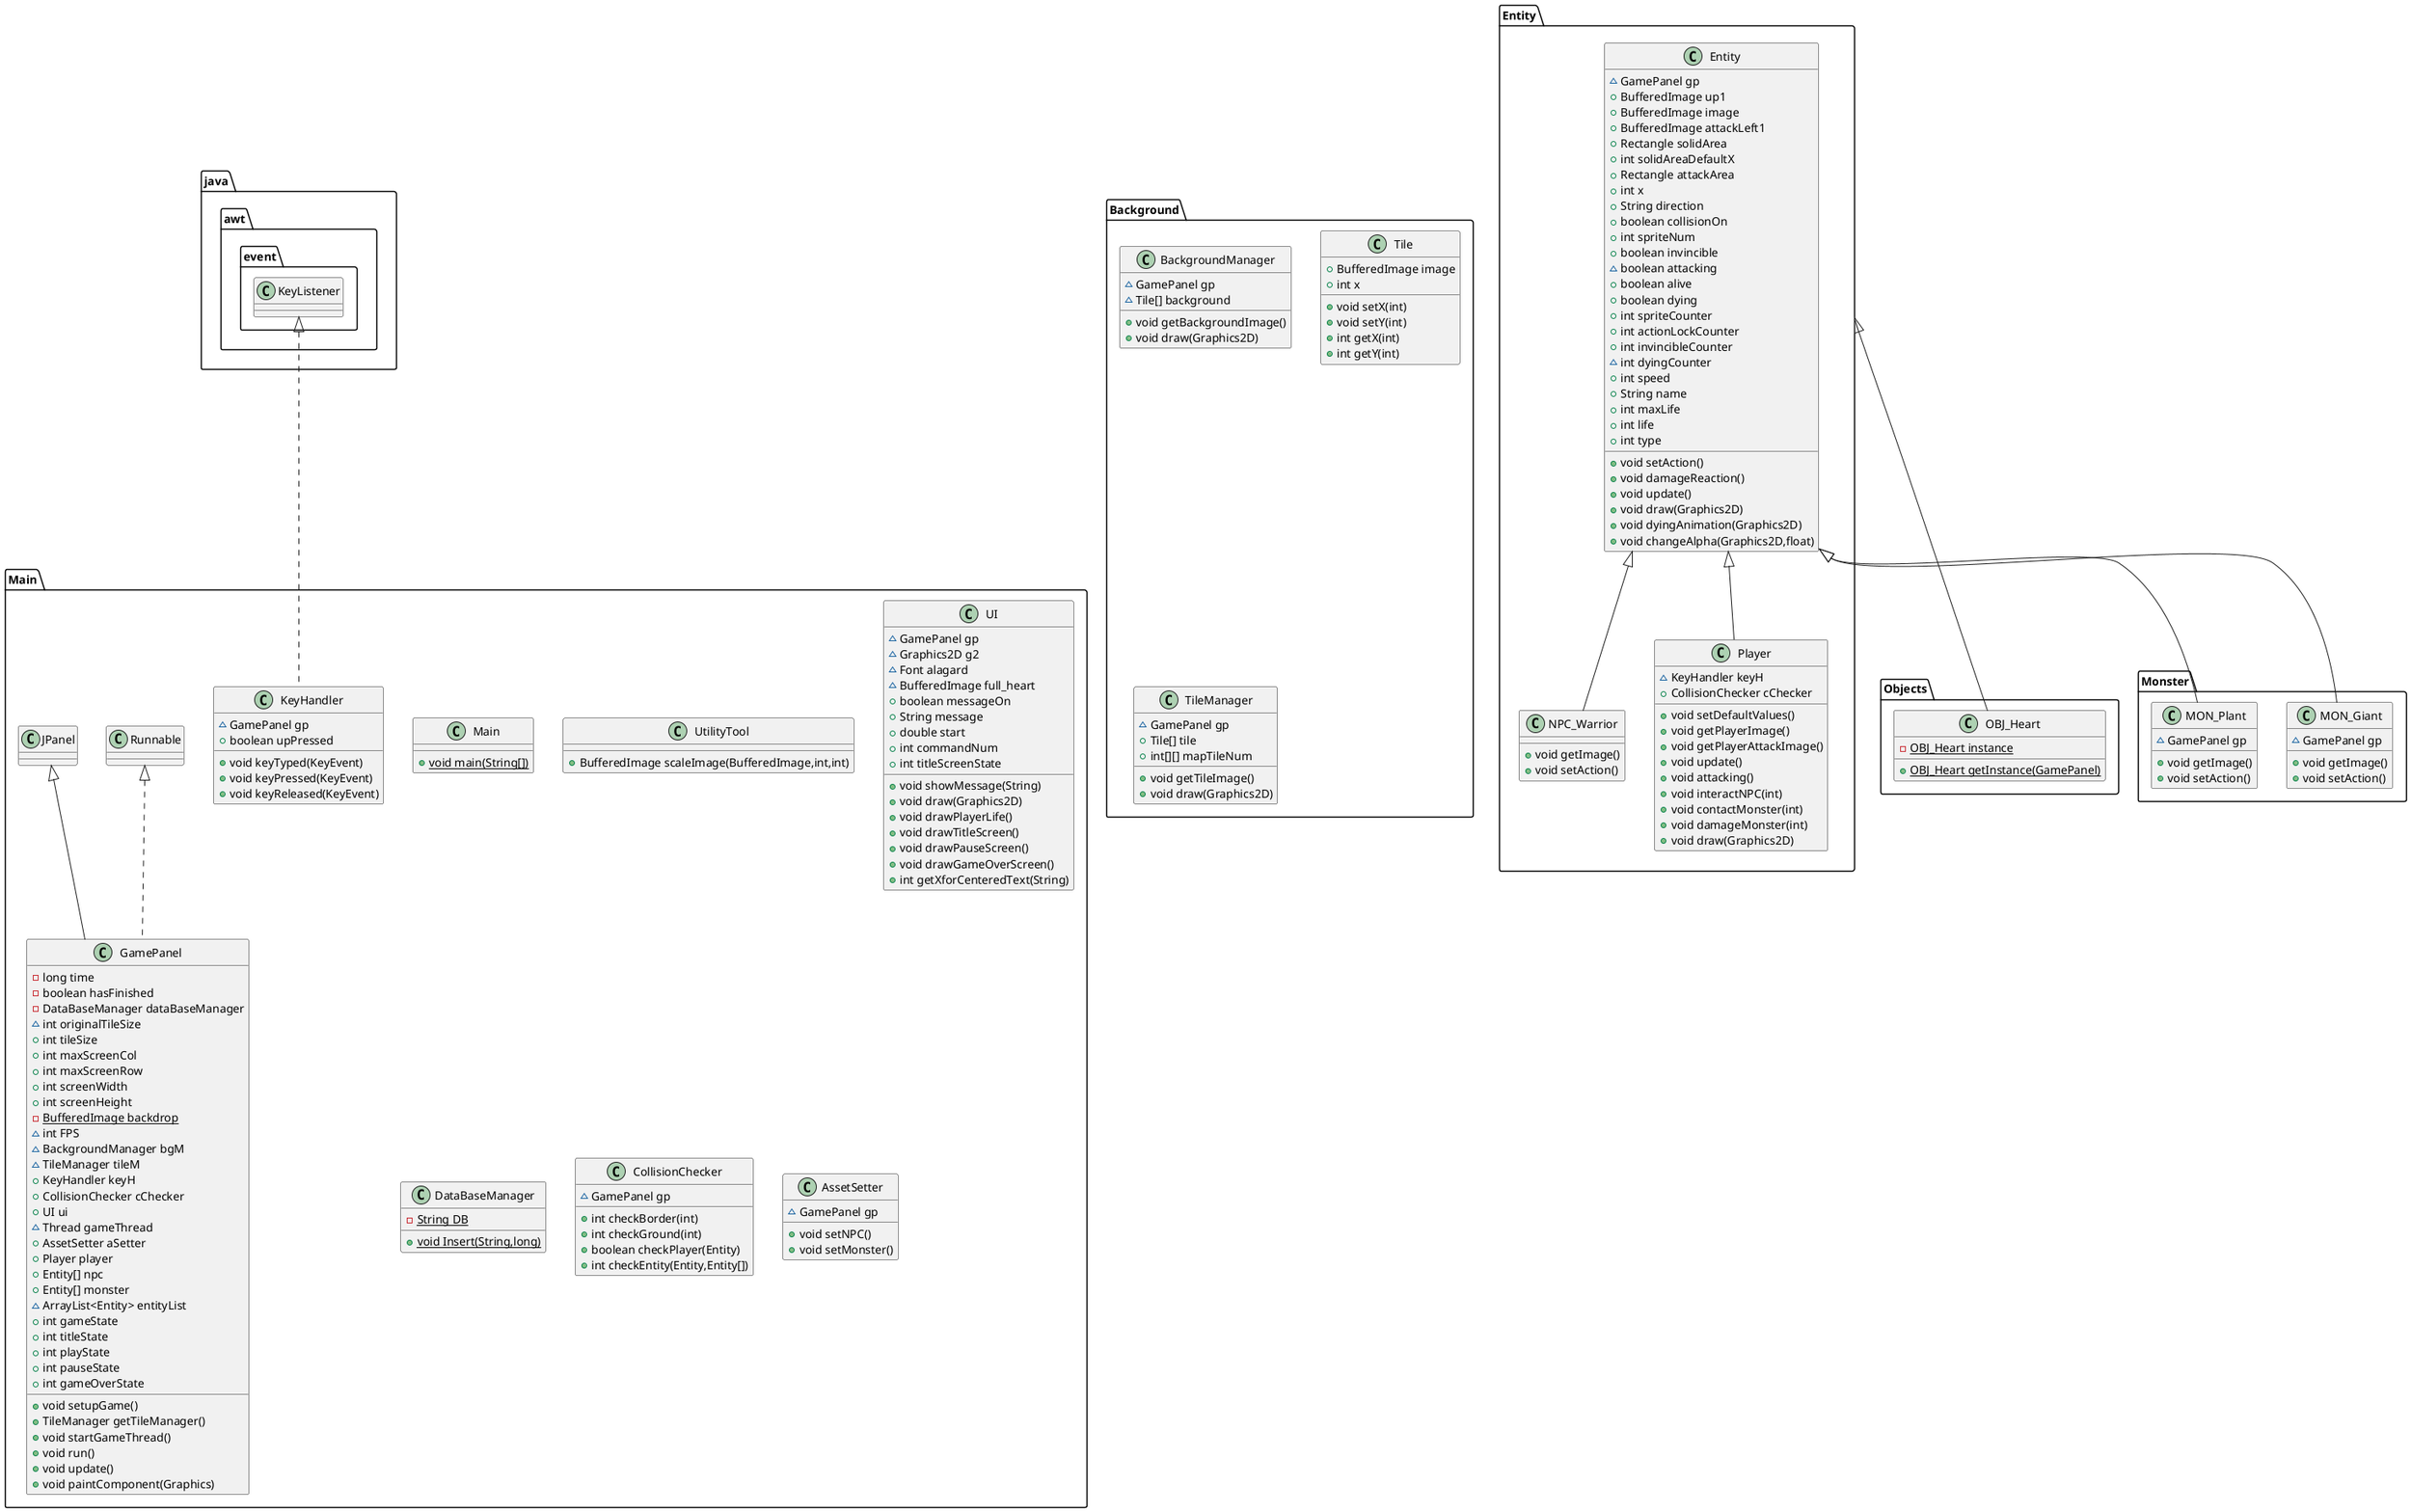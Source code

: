 @startuml
class Monster.MON_Giant {
~ GamePanel gp
+ void getImage()
+ void setAction()
}
class Main.Main {
+ {static} void main(String[])
}
class Background.BackgroundManager {
~ GamePanel gp
~ Tile[] background
+ void getBackgroundImage()
+ void draw(Graphics2D)
}
class Background.Tile {
+ BufferedImage image
+ int x
+ void setX(int)
+ void setY(int)
+ int getX(int)
+ int getY(int)
}
class Background.TileManager {
~ GamePanel gp
+ Tile[] tile
+ int[][] mapTileNum
+ void getTileImage()
+ void draw(Graphics2D)
}
class Entity.Entity {
~ GamePanel gp
+ BufferedImage up1
+ BufferedImage image
+ BufferedImage attackLeft1
+ Rectangle solidArea
+ int solidAreaDefaultX
+ Rectangle attackArea
+ int x
+ String direction
+ boolean collisionOn
+ int spriteNum
+ boolean invincible
~ boolean attacking
+ boolean alive
+ boolean dying
+ int spriteCounter
+ int actionLockCounter
+ int invincibleCounter
~ int dyingCounter
+ int speed
+ String name
+ int maxLife
+ int life
+ int type
+ void setAction()
+ void damageReaction()
+ void update()
+ void draw(Graphics2D)
+ void dyingAnimation(Graphics2D)
+ void changeAlpha(Graphics2D,float)
}
class Main.UtilityTool {
+ BufferedImage scaleImage(BufferedImage,int,int)
}
class Entity.NPC_Warrior {
+ void getImage()
+ void setAction()
}
class Monster.MON_Plant {
~ GamePanel gp
+ void getImage()
+ void setAction()
}
class Objects.OBJ_Heart {
- {static} OBJ_Heart instance
+ {static} OBJ_Heart getInstance(GamePanel)
}
class Main.UI {
~ GamePanel gp
~ Graphics2D g2
~ Font alagard
~ BufferedImage full_heart
+ boolean messageOn
+ String message
+ double start
+ int commandNum
+ int titleScreenState
+ void showMessage(String)
+ void draw(Graphics2D)
+ void drawPlayerLife()
+ void drawTitleScreen()
+ void drawPauseScreen()
+ void drawGameOverScreen()
+ int getXforCenteredText(String)
}
class Main.DataBaseManager {
- {static} String DB
+ {static} void Insert(String,long)
}
class Entity.Player {
~ KeyHandler keyH
+ CollisionChecker cChecker
+ void setDefaultValues()
+ void getPlayerImage()
+ void getPlayerAttackImage()
+ void update()
+ void attacking()
+ void interactNPC(int)
+ void contactMonster(int)
+ void damageMonster(int)
+ void draw(Graphics2D)
}
class Main.CollisionChecker {
~ GamePanel gp
+ int checkBorder(int)
+ int checkGround(int)
+ boolean checkPlayer(Entity)
+ int checkEntity(Entity,Entity[])
}
class Main.GamePanel {
- long time
- boolean hasFinished
- DataBaseManager dataBaseManager
~ int originalTileSize
+ int tileSize
+ int maxScreenCol
+ int maxScreenRow
+ int screenWidth
+ int screenHeight
- {static} BufferedImage backdrop
~ int FPS
~ BackgroundManager bgM
~ TileManager tileM
+ KeyHandler keyH
+ CollisionChecker cChecker
+ UI ui
~ Thread gameThread
+ AssetSetter aSetter
+ Player player
+ Entity[] npc
+ Entity[] monster
~ ArrayList<Entity> entityList
+ int gameState
+ int titleState
+ int playState
+ int pauseState
+ int gameOverState
+ void setupGame()
+ TileManager getTileManager()
+ void startGameThread()
+ void run()
+ void update()
+ void paintComponent(Graphics)
}
class Main.AssetSetter {
~ GamePanel gp
+ void setNPC()
+ void setMonster()
}
class Main.KeyHandler {
~ GamePanel gp
+ boolean upPressed
+ void keyTyped(KeyEvent)
+ void keyPressed(KeyEvent)
+ void keyReleased(KeyEvent)
}


Entity.Entity <|-- Monster.MON_Giant
Entity.Entity <|-- Entity.NPC_Warrior
Entity.Entity <|-- Monster.MON_Plant
Entity <|-- Objects.OBJ_Heart
Entity.Entity <|-- Entity.Player
Main.Runnable <|.. Main.GamePanel
Main.JPanel <|-- Main.GamePanel
java.awt.event.KeyListener <|.. Main.KeyHandler
@enduml